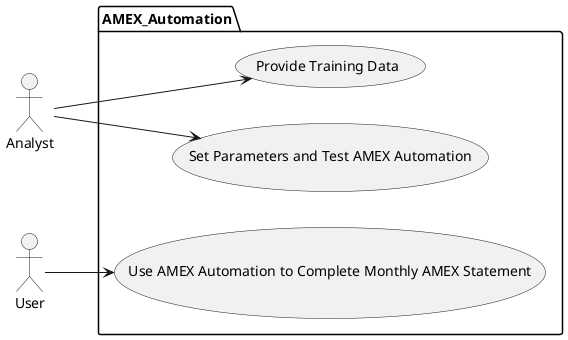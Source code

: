@startuml
'https://plantuml.com/use-case-diagram

':Main Admin: as Admin
'(Use the application) as (Use)
'
'User -> (Start)
'User --> (Use)
'
'Admin ---> (Use)
'
'note right of Admin : This is an example.
'
'note right of (Use)
'A note can also
'be on several lines
'end note
'
'note "This note is connected\nto several objects." as N2
'(Start) .. N2
'N2 .. (Use)

left to right direction
actor Analyst as a
actor User as u

package AMEX_Automation {
    usecase "Provide Training Data" as ptd
    usecase "Set Parameters and Test AMEX Automation" as test
    usecase "Use AMEX Automation to Complete Monthly AMEX Statement" as use
}
a --> ptd
a --> test
u --> use

@enduml